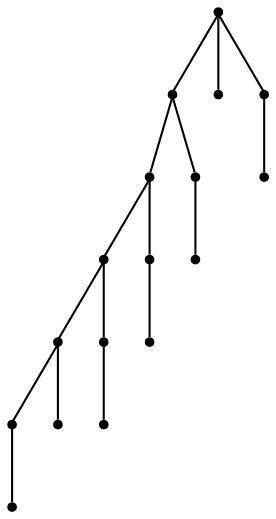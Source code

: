 graph {
  node [shape=point,comment="{\"directed\":false,\"doi\":\"10.4230/LIPIcs.GD.2024.32\",\"figure\":\"14 (7)\"}"]

  v0 [pos="1519.2654958570706,1026.4696352136077"]
  v1 [pos="1555.0582316731811,919.1237913735338"]
  v2 [pos="1483.4167957337647,919.1774533595988"]
  v3 [pos="1492.4225974858816,1026.4628956750735"]
  v4 [pos="1465.5215725501748,919.1774533595988"]
  v5 [pos="1474.4691205461663,1026.523297199673"]
  v6 [pos="1447.6263493665847,1026.5232971996727"]
  v7 [pos="1411.8357758077973,919.1774533595988"]
  v8 [pos="1411.8357758077973,1026.523297199673"]
  v9 [pos="1438.678674178986,919.1774533595988"]
  v10 [pos="1376.0452022490101,1026.5232971996727"]
  v11 [pos="1376.0452022490103,919.1774533595988"]
  v12 [pos="1349.2023038778216,1026.5232971996727"]
  v13 [pos="1340.25475588183,919.1840657370285"]
  v14 [pos="1331.3070806942314,1026.5232971996727"]
  v15 [pos="1304.4641823230427,1026.536649115637"]
  v16 [pos="1268.6736087642553,919.1908052755628"]

  v0 -- v1 [id="-1",pos="1519.2654958570706,1026.4696352136077 1555.0582316731811,919.1237913735338 1555.0582316731811,919.1237913735338 1555.0582316731811,919.1237913735338"]
  v15 -- v16 [id="-2",pos="1304.4641823230427,1026.536649115637 1268.6736087642553,919.1908052755628 1268.6736087642553,919.1908052755628 1268.6736087642553,919.1908052755628"]
  v13 -- v15 [id="-3",pos="1340.25475588183,919.1840657370285 1304.4641823230427,1026.536649115637 1304.4641823230427,1026.536649115637 1304.4641823230427,1026.536649115637"]
  v13 -- v14 [id="-4",pos="1340.25475588183,919.1840657370285 1331.3070806942314,1026.5232971996727 1331.3070806942314,1026.5232971996727 1331.3070806942314,1026.5232971996727"]
  v13 -- v10 [id="-5",pos="1340.25475588183,919.1840657370285 1376.0452022490101,1026.5232971996727 1376.0452022490101,1026.5232971996727 1376.0452022490101,1026.5232971996727"]
  v11 -- v12 [id="-6",pos="1376.0452022490103,919.1774533595988 1349.2023038778216,1026.5232971996727 1349.2023038778216,1026.5232971996727 1349.2023038778216,1026.5232971996727"]
  v10 -- v11 [id="-7",pos="1376.0452022490101,1026.5232971996727 1376.0452022490103,919.1774533595988 1376.0452022490103,919.1774533595988 1376.0452022490103,919.1774533595988"]
  v10 -- v7 [id="-8",pos="1376.0452022490101,1026.5232971996727 1411.8357758077973,919.1774533595988 1411.8357758077973,919.1774533595988 1411.8357758077973,919.1774533595988"]
  v8 -- v9 [id="-9",pos="1411.8357758077973,1026.523297199673 1438.678674178986,919.1774533595988 1438.678674178986,919.1774533595988 1438.678674178986,919.1774533595988"]
  v7 -- v8 [id="-10",pos="1411.8357758077973,919.1774533595988 1411.8357758077973,1026.523297199673 1411.8357758077973,1026.523297199673 1411.8357758077973,1026.523297199673"]
  v7 -- v6 [id="-11",pos="1411.8357758077973,919.1774533595988 1447.6263493665847,1026.5232971996727 1447.6263493665847,1026.5232971996727 1447.6263493665847,1026.5232971996727"]
  v6 -- v4 [id="-12",pos="1447.6263493665847,1026.5232971996727 1465.5215725501748,919.1774533595988 1465.5215725501748,919.1774533595988 1465.5215725501748,919.1774533595988"]
  v6 -- v2 [id="-13",pos="1447.6263493665847,1026.5232971996727 1483.4167957337647,919.1774533595988 1483.4167957337647,919.1774533595988 1483.4167957337647,919.1774533595988"]
  v4 -- v5 [id="-14",pos="1465.5215725501748,919.1774533595988 1474.4691205461663,1026.523297199673 1474.4691205461663,1026.523297199673 1474.4691205461663,1026.523297199673"]
  v2 -- v0 [id="-15",pos="1483.4167957337647,919.1774533595988 1519.2654958570706,1026.4696352136077 1519.2654958570706,1026.4696352136077 1519.2654958570706,1026.4696352136077"]
  v2 -- v3 [id="-16",pos="1483.4167957337647,919.1774533595988 1492.4225974858816,1026.4628956750735 1492.4225974858816,1026.4628956750735 1492.4225974858816,1026.4628956750735"]
}